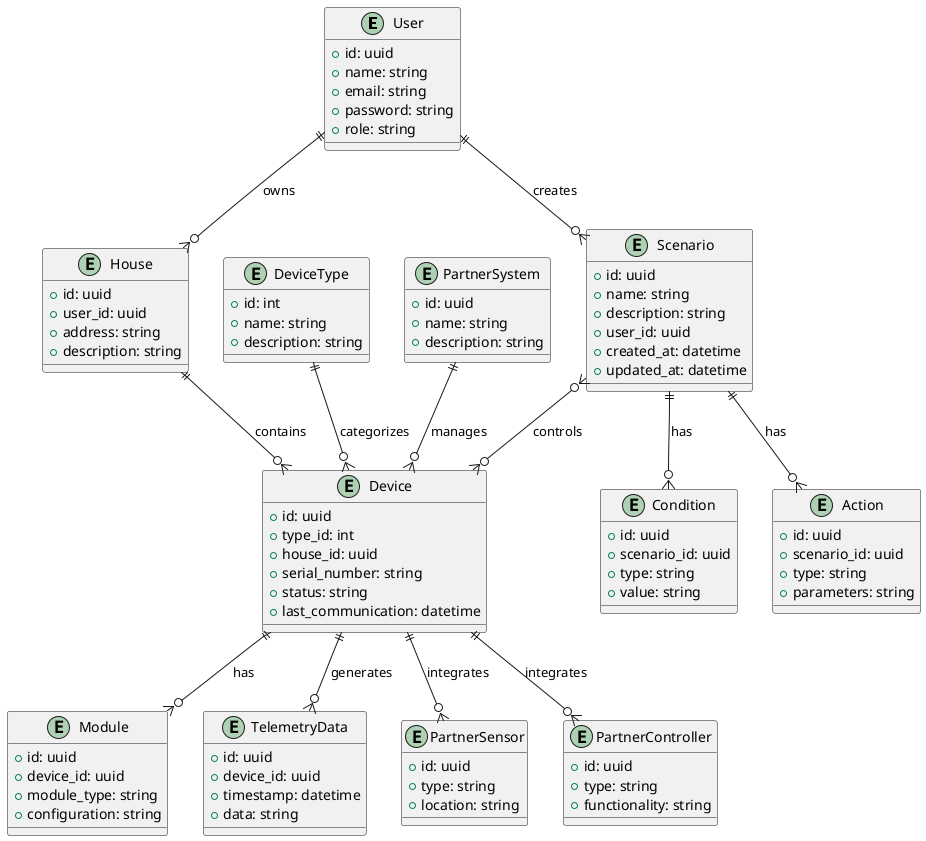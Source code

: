 @startuml
entity "User" {
    + id: uuid
    + name: string
    + email: string
    + password: string
    + role: string
}

entity "House" {
    + id: uuid
    + user_id: uuid
    + address: string
    + description: string
}

entity "Device" {
    + id: uuid
    + type_id: int
    + house_id: uuid
    + serial_number: string
    + status: string
    + last_communication: datetime
}

entity "DeviceType" {
    + id: int
    + name: string
    + description: string
}

entity "Module" {
    + id: uuid
    + device_id: uuid
    + module_type: string
    + configuration: string
}

entity "TelemetryData" {
    + id: uuid
    + device_id: uuid
    + timestamp: datetime
    + data: string
}

entity "PartnerSensor" {
    + id: uuid
    + type: string
    + location: string
}

entity "PartnerController" {
    + id: uuid
    + type: string
    + functionality: string
}

entity "PartnerSystem" {
    + id: uuid
    + name: string
    + description: string
}

entity "Scenario" {
    + id: uuid
    + name: string
    + description: string
    + user_id: uuid
    + created_at: datetime
    + updated_at: datetime
}

entity "Condition" {
    + id: uuid
    + scenario_id: uuid
    + type: string
    + value: string
}

entity "Action" {
    + id: uuid
    + scenario_id: uuid
    + type: string
    + parameters: string
}

' Relationships
User ||--o{ House : owns
House ||--o{ Device : contains
Device ||--o{ TelemetryData : generates
Device ||--o{ Module : has
DeviceType ||--o{ Device : categorizes
Device ||--o{ PartnerSensor : integrates
Device ||--o{ PartnerController : integrates
PartnerSystem ||--o{ Device : manages
User ||--o{ Scenario : creates
Scenario ||--o{ Condition : has
Scenario ||--o{ Action : has
Scenario }o--o{ Device : controls
@enduml
